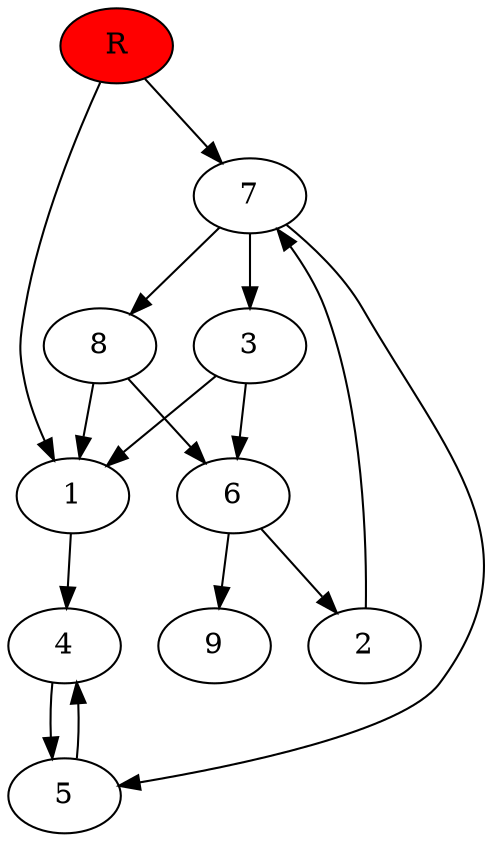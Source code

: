 digraph prb41026 {
	1
	2
	3
	4
	5
	6
	7
	8
	R [fillcolor="#ff0000" style=filled]
	1 -> 4
	2 -> 7
	3 -> 1
	3 -> 6
	4 -> 5
	5 -> 4
	6 -> 2
	6 -> 9
	7 -> 3
	7 -> 5
	7 -> 8
	8 -> 1
	8 -> 6
	R -> 1
	R -> 7
}
